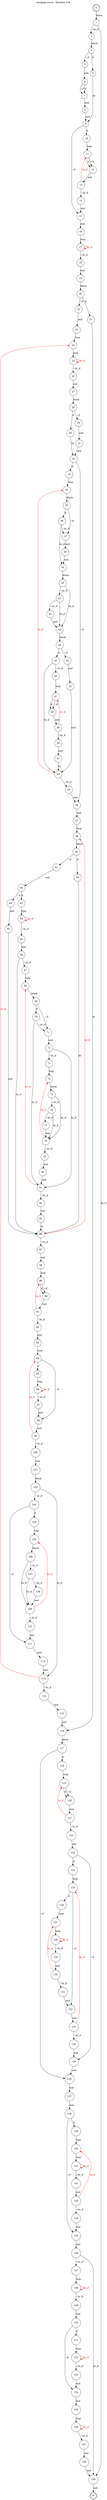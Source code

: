 digraph finite_state_machine {
    label = "mozjpeg.wasm - function 104"
    labelloc =  t
    labelfontsize = 16
    labelfontcolor = black
    labelfontname = "Helvetica"
    node [shape = doublecircle]; 0 E ;
    node [shape = circle];
    0 -> 1[label="block"];
    1 -> 2[label="~br_if"];
    1 -> 159[label="br_if"];
    2 -> 3[label="block"];
    3 -> 4[label="if"];
    3 -> 5[label="~if"];
    4 -> 9[label="br"];
    5 -> 6[label="end"];
    6 -> 7[label="if"];
    6 -> 7[label="~if"];
    7 -> 8[label="end"];
    8 -> 9[label="end"];
    9 -> 10[label="if"];
    9 -> 15[label="~if"];
    10 -> 11[label="loop"];
    11 -> 12[label="if"];
    11 -> 12[label="~if"];
    12 -> 13[label="end"];
    13 -> 14[label="~br_if"];
    13 -> 11[color="red" fontcolor="red" label="br_if"];
    14 -> 15[label="end"];
    15 -> 16[label="end"];
    16 -> 17[label="loop"];
    17 -> 18[label="~br_if"];
    17 -> 17[color="red" fontcolor="red" label="br_if"];
    18 -> 19[label="end"];
    19 -> 20[label="block"];
    20 -> 21[label="if"];
    20 -> 22[label="~if"];
    21 -> 116[label="br"];
    22 -> 23[label="end"];
    23 -> 24[label="loop"];
    24 -> 25[label="loop"];
    25 -> 26[label="~br_if"];
    25 -> 25[color="red" fontcolor="red" label="br_if"];
    26 -> 27[label="end"];
    27 -> 28[label="block"];
    28 -> 29[label="if"];
    28 -> 30[label="~if"];
    29 -> 32[label="br"];
    30 -> 31[label="end"];
    31 -> 32[label="end"];
    32 -> 33[label="if"];
    32 -> 56[label="~if"];
    33 -> 34[label="loop"];
    34 -> 35[label="block"];
    35 -> 36[label="if"];
    35 -> 37[label="~if"];
    36 -> 37[label="~br_if"];
    36 -> 39[label="br_if"];
    37 -> 38[label="end"];
    38 -> 39[label="end"];
    39 -> 40[label="block"];
    40 -> 41[label="~br_if"];
    40 -> 43[label="br_if"];
    41 -> 42[label="~br_if"];
    41 -> 43[label="br_if"];
    42 -> 43[label="end"];
    43 -> 44[label="block"];
    44 -> 45[label="if"];
    44 -> 52[label="~if"];
    45 -> 46[label="~br_if"];
    45 -> 54[label="br_if"];
    46 -> 47[label="loop"];
    47 -> 48[label="if"];
    47 -> 48[label="~if"];
    48 -> 49[label="end"];
    49 -> 50[label="~br_if"];
    49 -> 47[color="red" fontcolor="red" label="br_if"];
    50 -> 51[label="end"];
    51 -> 54[label="br"];
    52 -> 53[label="end"];
    53 -> 54[label="end"];
    54 -> 55[label="~br_if"];
    54 -> 34[color="red" fontcolor="red" label="br_if"];
    55 -> 56[label="end"];
    56 -> 57[label="end"];
    57 -> 58[label="loop"];
    58 -> 59[label="block"];
    59 -> 60[label="if"];
    59 -> 61[label="~if"];
    60 -> 86[label="br"];
    61 -> 62[label="end"];
    62 -> 63[label="if"];
    62 -> 84[label="~if"];
    63 -> 64[label="loop"];
    64 -> 65[label="~br_if"];
    64 -> 64[color="red" fontcolor="red" label="br_if"];
    65 -> 66[label="end"];
    66 -> 67[label="~br_if"];
    66 -> 86[label="br_if"];
    67 -> 68[label="loop"];
    68 -> 69[label="block"];
    69 -> 70[label="if"];
    69 -> 71[label="~if"];
    70 -> 71[label="~br_if"];
    70 -> 81[label="br_if"];
    71 -> 72[label="end"];
    72 -> 73[label="~br_if"];
    72 -> 81[label="br_if"];
    73 -> 74[label="loop"];
    74 -> 75[label="block"];
    75 -> 76[label="~br_if"];
    75 -> 78[label="br_if"];
    76 -> 77[label="~br_if"];
    76 -> 78[label="br_if"];
    77 -> 78[label="end"];
    78 -> 79[label="~br_if"];
    78 -> 74[color="red" fontcolor="red" label="br_if"];
    79 -> 80[label="end"];
    80 -> 81[label="end"];
    81 -> 82[label="~br_if"];
    81 -> 68[color="red" fontcolor="red" label="br_if"];
    82 -> 83[label="end"];
    83 -> 86[label="br"];
    84 -> 85[label="end"];
    85 -> 86[label="end"];
    86 -> 87[label="~br_if"];
    86 -> 58[color="red" fontcolor="red" label="br_if"];
    87 -> 88[label="end"];
    88 -> 89[label="loop"];
    89 -> 90[label="if"];
    89 -> 90[label="~if"];
    90 -> 91[label="end"];
    91 -> 92[label="~br_if"];
    91 -> 89[color="red" fontcolor="red" label="br_if"];
    92 -> 93[label="end"];
    93 -> 94[label="loop"];
    94 -> 95[label="if"];
    94 -> 98[label="~if"];
    95 -> 96[label="loop"];
    96 -> 97[label="~br_if"];
    96 -> 96[color="red" fontcolor="red" label="br_if"];
    97 -> 98[label="end"];
    98 -> 99[label="end"];
    99 -> 100[label="~br_if"];
    99 -> 94[color="red" fontcolor="red" label="br_if"];
    100 -> 101[label="end"];
    101 -> 102[label="block"];
    102 -> 103[label="~br_if"];
    102 -> 113[label="br_if"];
    103 -> 104[label="if"];
    103 -> 111[label="~if"];
    104 -> 105[label="loop"];
    105 -> 106[label="block"];
    106 -> 107[label="~br_if"];
    106 -> 109[label="br_if"];
    107 -> 108[label="~br_if"];
    107 -> 109[label="br_if"];
    108 -> 109[label="end"];
    109 -> 110[label="~br_if"];
    109 -> 105[color="red" fontcolor="red" label="br_if"];
    110 -> 111[label="end"];
    111 -> 112[label="end"];
    112 -> 113[label="end"];
    113 -> 114[label="~br_if"];
    113 -> 24[color="red" fontcolor="red" label="br_if"];
    114 -> 115[label="end"];
    115 -> 116[label="end"];
    116 -> 117[label="block"];
    117 -> 118[label="if"];
    117 -> 136[label="~if"];
    118 -> 119[label="loop"];
    119 -> 120[label="if"];
    119 -> 120[label="~if"];
    120 -> 121[label="end"];
    121 -> 122[label="~br_if"];
    121 -> 119[color="red" fontcolor="red" label="br_if"];
    122 -> 123[label="end"];
    123 -> 124[label="if"];
    123 -> 135[label="~if"];
    124 -> 125[label="loop"];
    125 -> 126[label="if"];
    125 -> 132[label="~if"];
    126 -> 127[label="loop"];
    127 -> 128[label="loop"];
    128 -> 129[label="~br_if"];
    128 -> 128[color="red" fontcolor="red" label="br_if"];
    129 -> 130[label="end"];
    130 -> 131[label="~br_if"];
    130 -> 127[color="red" fontcolor="red" label="br_if"];
    131 -> 132[label="end"];
    132 -> 133[label="end"];
    133 -> 134[label="~br_if"];
    133 -> 125[color="red" fontcolor="red" label="br_if"];
    134 -> 135[label="end"];
    135 -> 136[label="end"];
    136 -> 137[label="end"];
    137 -> 138[label="end"];
    138 -> 139[label="if"];
    138 -> 145[label="~if"];
    139 -> 140[label="loop"];
    140 -> 141[label="loop"];
    141 -> 142[label="~br_if"];
    141 -> 141[color="red" fontcolor="red" label="br_if"];
    142 -> 143[label="end"];
    143 -> 144[label="~br_if"];
    143 -> 140[color="red" fontcolor="red" label="br_if"];
    144 -> 145[label="end"];
    145 -> 146[label="end"];
    146 -> 147[label="~br_if"];
    146 -> 159[label="br_if"];
    147 -> 148[label="loop"];
    148 -> 149[label="~br_if"];
    148 -> 148[color="red" fontcolor="red" label="br_if"];
    149 -> 150[label="end"];
    150 -> 151[label="if"];
    150 -> 154[label="~if"];
    151 -> 152[label="loop"];
    152 -> 153[label="~br_if"];
    152 -> 152[color="red" fontcolor="red" label="br_if"];
    153 -> 154[label="end"];
    154 -> 155[label="end"];
    155 -> 156[label="loop"];
    156 -> 157[label="~br_if"];
    156 -> 156[color="red" fontcolor="red" label="br_if"];
    157 -> 158[label="end"];
    158 -> 159[label="end"];
    159 -> E[label="end"];
}
